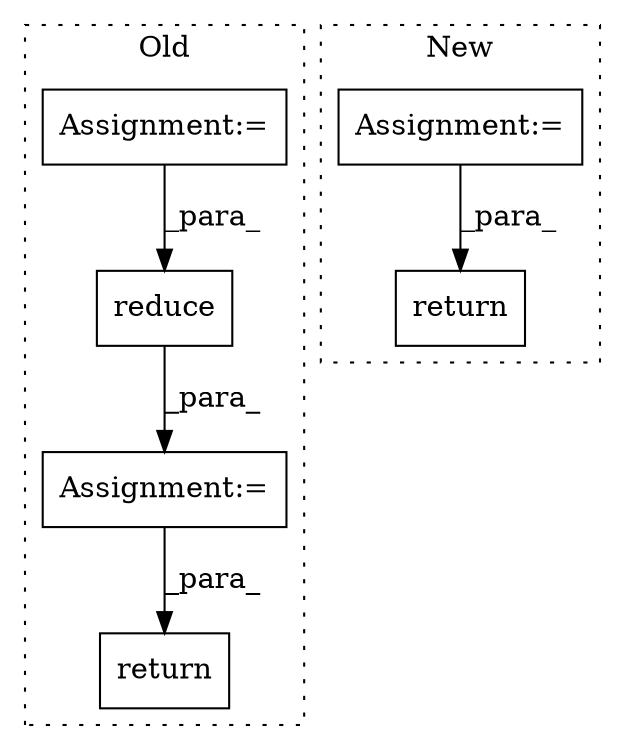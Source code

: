 digraph G {
subgraph cluster0 {
1 [label="reduce" a="32" s="3871,3935" l="7,1" shape="box"];
3 [label="return" a="41" s="3942" l="7" shape="box"];
4 [label="Assignment:=" a="7" s="3638" l="1" shape="box"];
6 [label="Assignment:=" a="7" s="3870" l="1" shape="box"];
label = "Old";
style="dotted";
}
subgraph cluster1 {
2 [label="return" a="41" s="3566" l="7" shape="box"];
5 [label="Assignment:=" a="7" s="3477" l="7" shape="box"];
label = "New";
style="dotted";
}
1 -> 6 [label="_para_"];
4 -> 1 [label="_para_"];
5 -> 2 [label="_para_"];
6 -> 3 [label="_para_"];
}